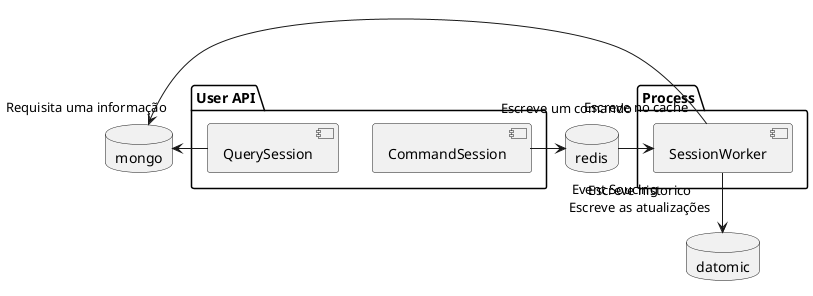 @startuml

package "User API" {
    [QuerySession]
    [CommandSession]
}

package Process{
    [SessionWorker]
}

database redis
database mongo
database datomic



CommandSession "\nEscreve um comando"-right-> redis
QuerySession "\nRequisita uma informação"-right-> mongo

redis "Event Soucing"-right-> SessionWorker

SessionWorker "Escreve no cache"-left-> mongo

SessionWorker "Escreve historico\nEscreve as atualizações"--> datomic

@enduml